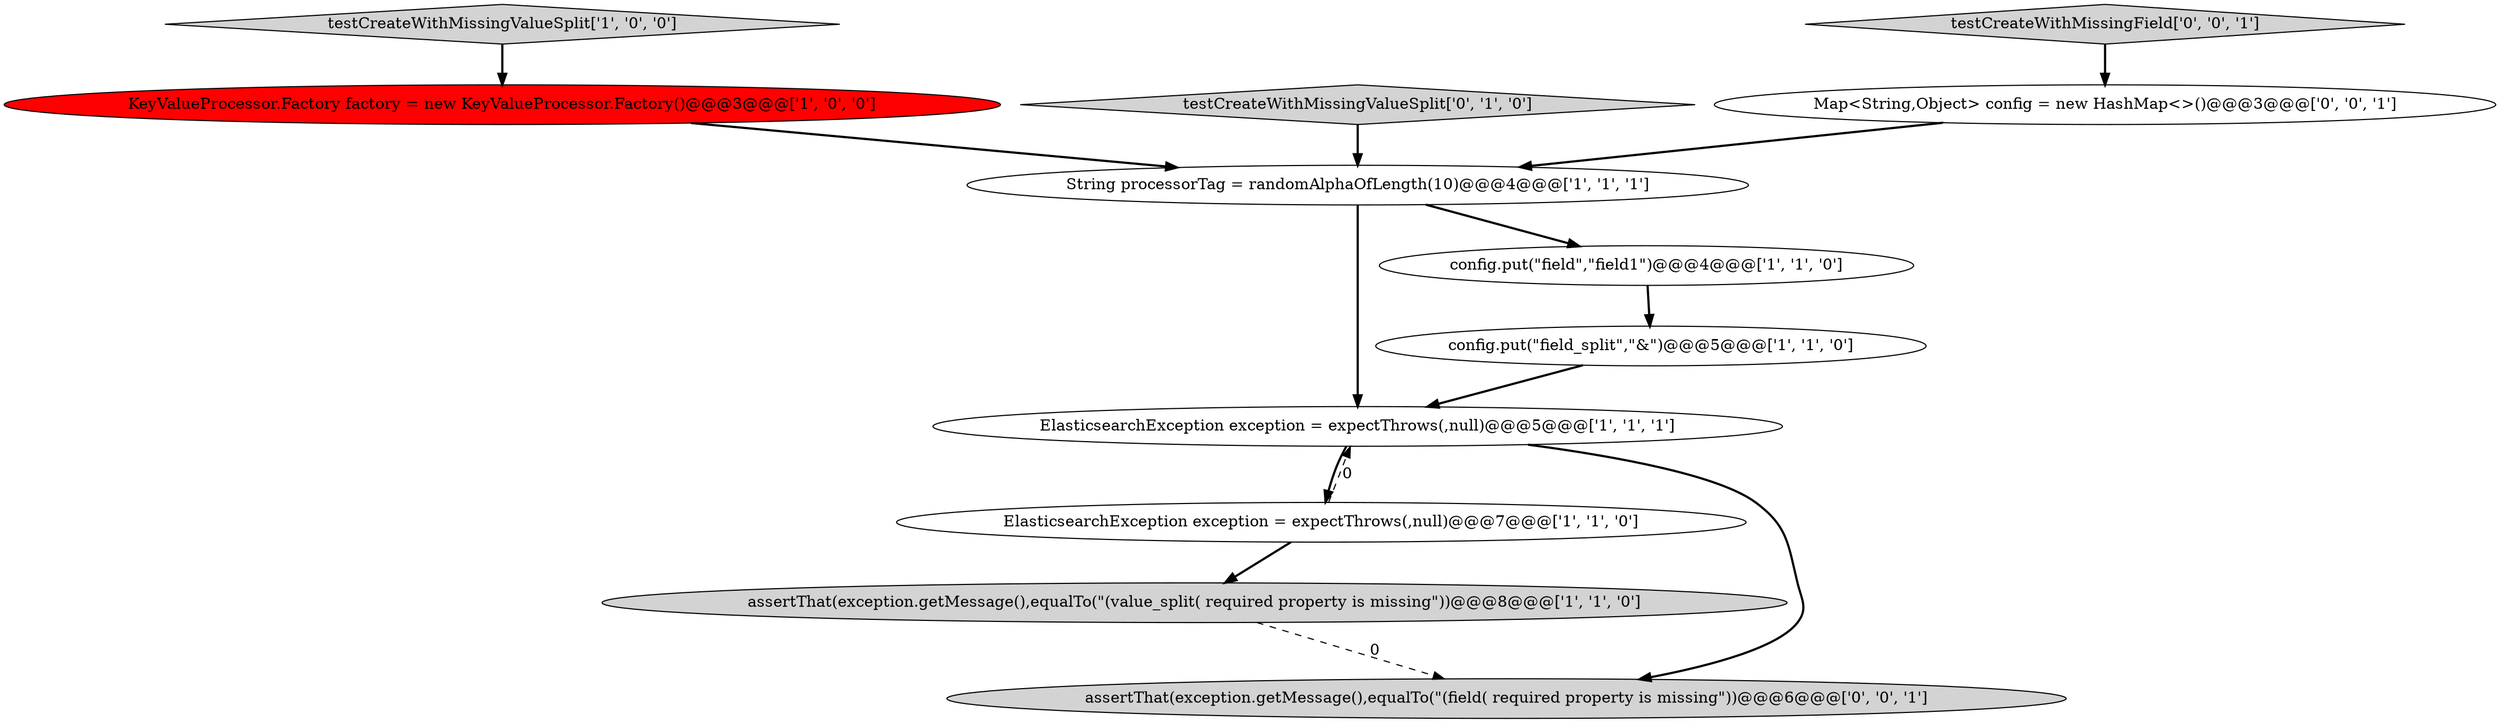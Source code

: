 digraph {
7 [style = filled, label = "config.put(\"field_split\",\"&\")@@@5@@@['1', '1', '0']", fillcolor = white, shape = ellipse image = "AAA0AAABBB1BBB"];
1 [style = filled, label = "KeyValueProcessor.Factory factory = new KeyValueProcessor.Factory()@@@3@@@['1', '0', '0']", fillcolor = red, shape = ellipse image = "AAA1AAABBB1BBB"];
5 [style = filled, label = "ElasticsearchException exception = expectThrows(,null)@@@5@@@['1', '1', '1']", fillcolor = white, shape = ellipse image = "AAA0AAABBB1BBB"];
8 [style = filled, label = "testCreateWithMissingValueSplit['0', '1', '0']", fillcolor = lightgray, shape = diamond image = "AAA0AAABBB2BBB"];
3 [style = filled, label = "String processorTag = randomAlphaOfLength(10)@@@4@@@['1', '1', '1']", fillcolor = white, shape = ellipse image = "AAA0AAABBB1BBB"];
11 [style = filled, label = "Map<String,Object> config = new HashMap<>()@@@3@@@['0', '0', '1']", fillcolor = white, shape = ellipse image = "AAA0AAABBB3BBB"];
10 [style = filled, label = "testCreateWithMissingField['0', '0', '1']", fillcolor = lightgray, shape = diamond image = "AAA0AAABBB3BBB"];
0 [style = filled, label = "assertThat(exception.getMessage(),equalTo(\"(value_split( required property is missing\"))@@@8@@@['1', '1', '0']", fillcolor = lightgray, shape = ellipse image = "AAA0AAABBB1BBB"];
4 [style = filled, label = "ElasticsearchException exception = expectThrows(,null)@@@7@@@['1', '1', '0']", fillcolor = white, shape = ellipse image = "AAA0AAABBB1BBB"];
9 [style = filled, label = "assertThat(exception.getMessage(),equalTo(\"(field( required property is missing\"))@@@6@@@['0', '0', '1']", fillcolor = lightgray, shape = ellipse image = "AAA0AAABBB3BBB"];
2 [style = filled, label = "config.put(\"field\",\"field1\")@@@4@@@['1', '1', '0']", fillcolor = white, shape = ellipse image = "AAA0AAABBB1BBB"];
6 [style = filled, label = "testCreateWithMissingValueSplit['1', '0', '0']", fillcolor = lightgray, shape = diamond image = "AAA0AAABBB1BBB"];
1->3 [style = bold, label=""];
4->5 [style = dashed, label="0"];
6->1 [style = bold, label=""];
7->5 [style = bold, label=""];
3->5 [style = bold, label=""];
2->7 [style = bold, label=""];
0->9 [style = dashed, label="0"];
3->2 [style = bold, label=""];
5->9 [style = bold, label=""];
11->3 [style = bold, label=""];
5->4 [style = bold, label=""];
4->0 [style = bold, label=""];
8->3 [style = bold, label=""];
10->11 [style = bold, label=""];
}
